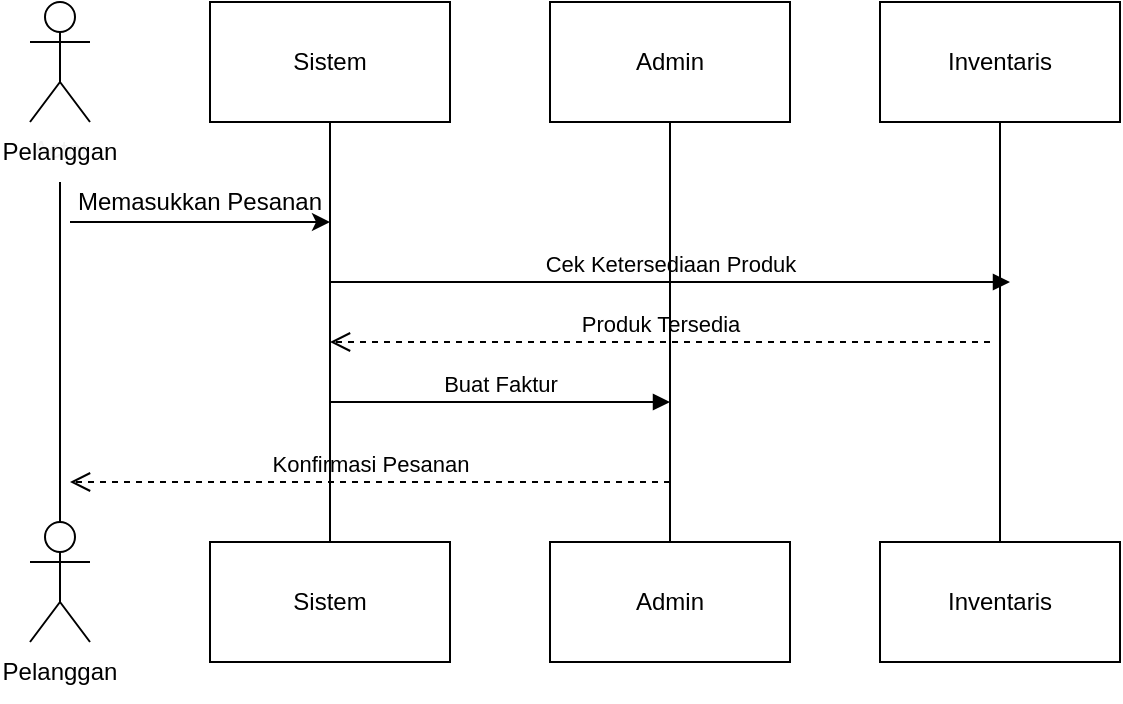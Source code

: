 <mxfile version="24.7.17">
  <diagram name="Page-1" id="2YBvvXClWsGukQMizWep">
    <mxGraphModel dx="1644" dy="446" grid="1" gridSize="10" guides="1" tooltips="1" connect="1" arrows="1" fold="1" page="1" pageScale="1" pageWidth="850" pageHeight="1100" math="0" shadow="0">
      <root>
        <mxCell id="0" />
        <mxCell id="1" parent="0" />
        <mxCell id="aM9ryv3xv72pqoxQDRHE-7" value="Cek Ketersediaan Produk" style="html=1;verticalAlign=bottom;endArrow=block;edgeStyle=elbowEdgeStyle;elbow=vertical;curved=0;rounded=0;" parent="1" edge="1">
          <mxGeometry relative="1" as="geometry">
            <mxPoint x="90" y="160" as="sourcePoint" />
            <Array as="points">
              <mxPoint x="180" y="160" />
            </Array>
            <mxPoint x="430" y="160" as="targetPoint" />
          </mxGeometry>
        </mxCell>
        <mxCell id="aM9ryv3xv72pqoxQDRHE-8" value="Produk Tersedia" style="html=1;verticalAlign=bottom;endArrow=open;dashed=1;endSize=8;edgeStyle=elbowEdgeStyle;elbow=vertical;curved=0;rounded=0;" parent="1" edge="1">
          <mxGeometry relative="1" as="geometry">
            <mxPoint x="90" y="190" as="targetPoint" />
            <Array as="points">
              <mxPoint x="190" y="190" />
            </Array>
            <mxPoint x="420" y="190" as="sourcePoint" />
            <mxPoint as="offset" />
          </mxGeometry>
        </mxCell>
        <mxCell id="cTbokmKVRTJ9u9vNCsnN-2" value="Buat Faktur" style="html=1;verticalAlign=bottom;endArrow=block;edgeStyle=elbowEdgeStyle;elbow=vertical;curved=0;rounded=0;" edge="1" parent="1">
          <mxGeometry relative="1" as="geometry">
            <mxPoint x="90" y="220" as="sourcePoint" />
            <Array as="points">
              <mxPoint x="185" y="220" />
            </Array>
            <mxPoint x="260" y="220" as="targetPoint" />
          </mxGeometry>
        </mxCell>
        <mxCell id="cTbokmKVRTJ9u9vNCsnN-3" value="Konfirmasi Pesanan" style="html=1;verticalAlign=bottom;endArrow=open;dashed=1;endSize=8;edgeStyle=elbowEdgeStyle;elbow=vertical;curved=0;rounded=0;" edge="1" parent="1">
          <mxGeometry relative="1" as="geometry">
            <mxPoint x="-40" y="260" as="targetPoint" />
            <Array as="points">
              <mxPoint x="105" y="260" />
            </Array>
            <mxPoint x="260" y="260" as="sourcePoint" />
            <mxPoint as="offset" />
          </mxGeometry>
        </mxCell>
        <mxCell id="cTbokmKVRTJ9u9vNCsnN-7" style="edgeStyle=orthogonalEdgeStyle;rounded=0;orthogonalLoop=1;jettySize=auto;html=1;endArrow=none;endFill=0;" edge="1" parent="1" source="cTbokmKVRTJ9u9vNCsnN-5" target="cTbokmKVRTJ9u9vNCsnN-6">
          <mxGeometry relative="1" as="geometry" />
        </mxCell>
        <mxCell id="cTbokmKVRTJ9u9vNCsnN-5" value="Admin" style="rounded=0;whiteSpace=wrap;html=1;" vertex="1" parent="1">
          <mxGeometry x="200" y="20" width="120" height="60" as="geometry" />
        </mxCell>
        <mxCell id="cTbokmKVRTJ9u9vNCsnN-6" value="Admin" style="rounded=0;whiteSpace=wrap;html=1;" vertex="1" parent="1">
          <mxGeometry x="200" y="290" width="120" height="60" as="geometry" />
        </mxCell>
        <mxCell id="cTbokmKVRTJ9u9vNCsnN-10" style="edgeStyle=orthogonalEdgeStyle;rounded=0;orthogonalLoop=1;jettySize=auto;html=1;entryX=0.5;entryY=0;entryDx=0;entryDy=0;endArrow=none;endFill=0;" edge="1" parent="1" source="cTbokmKVRTJ9u9vNCsnN-8" target="cTbokmKVRTJ9u9vNCsnN-9">
          <mxGeometry relative="1" as="geometry" />
        </mxCell>
        <mxCell id="cTbokmKVRTJ9u9vNCsnN-8" value="Inventaris" style="rounded=0;whiteSpace=wrap;html=1;" vertex="1" parent="1">
          <mxGeometry x="365" y="20" width="120" height="60" as="geometry" />
        </mxCell>
        <mxCell id="cTbokmKVRTJ9u9vNCsnN-9" value="Inventaris" style="rounded=0;whiteSpace=wrap;html=1;" vertex="1" parent="1">
          <mxGeometry x="365" y="290" width="120" height="60" as="geometry" />
        </mxCell>
        <mxCell id="cTbokmKVRTJ9u9vNCsnN-13" style="edgeStyle=orthogonalEdgeStyle;rounded=0;orthogonalLoop=1;jettySize=auto;html=1;endArrow=none;endFill=0;" edge="1" parent="1" source="cTbokmKVRTJ9u9vNCsnN-11" target="cTbokmKVRTJ9u9vNCsnN-12">
          <mxGeometry relative="1" as="geometry" />
        </mxCell>
        <mxCell id="cTbokmKVRTJ9u9vNCsnN-11" value="Sistem" style="rounded=0;whiteSpace=wrap;html=1;" vertex="1" parent="1">
          <mxGeometry x="30" y="20" width="120" height="60" as="geometry" />
        </mxCell>
        <mxCell id="cTbokmKVRTJ9u9vNCsnN-12" value="Sistem" style="rounded=0;whiteSpace=wrap;html=1;" vertex="1" parent="1">
          <mxGeometry x="30" y="290" width="120" height="60" as="geometry" />
        </mxCell>
        <mxCell id="cTbokmKVRTJ9u9vNCsnN-14" value="Actor" style="shape=umlActor;verticalLabelPosition=bottom;verticalAlign=top;outlineConnect=0;fontColor=#ffffff;" vertex="1" parent="1">
          <mxGeometry x="-60" y="280" width="30" height="60" as="geometry" />
        </mxCell>
        <mxCell id="cTbokmKVRTJ9u9vNCsnN-17" value="Pelanggan" style="text;html=1;align=center;verticalAlign=middle;whiteSpace=wrap;rounded=0;" vertex="1" parent="1">
          <mxGeometry x="-75" y="340" width="60" height="30" as="geometry" />
        </mxCell>
        <mxCell id="cTbokmKVRTJ9u9vNCsnN-18" value="Actor" style="shape=umlActor;verticalLabelPosition=bottom;verticalAlign=top;html=1;outlineConnect=0;fontColor=#F2F2F2;" vertex="1" parent="1">
          <mxGeometry x="-60" y="20" width="30" height="60" as="geometry" />
        </mxCell>
        <mxCell id="cTbokmKVRTJ9u9vNCsnN-20" value="Pelanggan" style="text;html=1;align=center;verticalAlign=middle;whiteSpace=wrap;rounded=0;" vertex="1" parent="1">
          <mxGeometry x="-75" y="80" width="60" height="30" as="geometry" />
        </mxCell>
        <mxCell id="cTbokmKVRTJ9u9vNCsnN-23" value="" style="endArrow=classic;html=1;rounded=0;" edge="1" parent="1">
          <mxGeometry width="50" height="50" relative="1" as="geometry">
            <mxPoint x="-40" y="130" as="sourcePoint" />
            <mxPoint x="90" y="130" as="targetPoint" />
          </mxGeometry>
        </mxCell>
        <mxCell id="cTbokmKVRTJ9u9vNCsnN-25" value="Memasukkan Pesanan" style="text;html=1;align=center;verticalAlign=middle;whiteSpace=wrap;rounded=0;" vertex="1" parent="1">
          <mxGeometry x="-40" y="110" width="130" height="20" as="geometry" />
        </mxCell>
        <mxCell id="cTbokmKVRTJ9u9vNCsnN-26" style="edgeStyle=orthogonalEdgeStyle;rounded=0;orthogonalLoop=1;jettySize=auto;html=1;entryX=0.5;entryY=0;entryDx=0;entryDy=0;entryPerimeter=0;endArrow=none;endFill=0;" edge="1" parent="1" source="cTbokmKVRTJ9u9vNCsnN-20" target="cTbokmKVRTJ9u9vNCsnN-14">
          <mxGeometry relative="1" as="geometry" />
        </mxCell>
      </root>
    </mxGraphModel>
  </diagram>
</mxfile>
